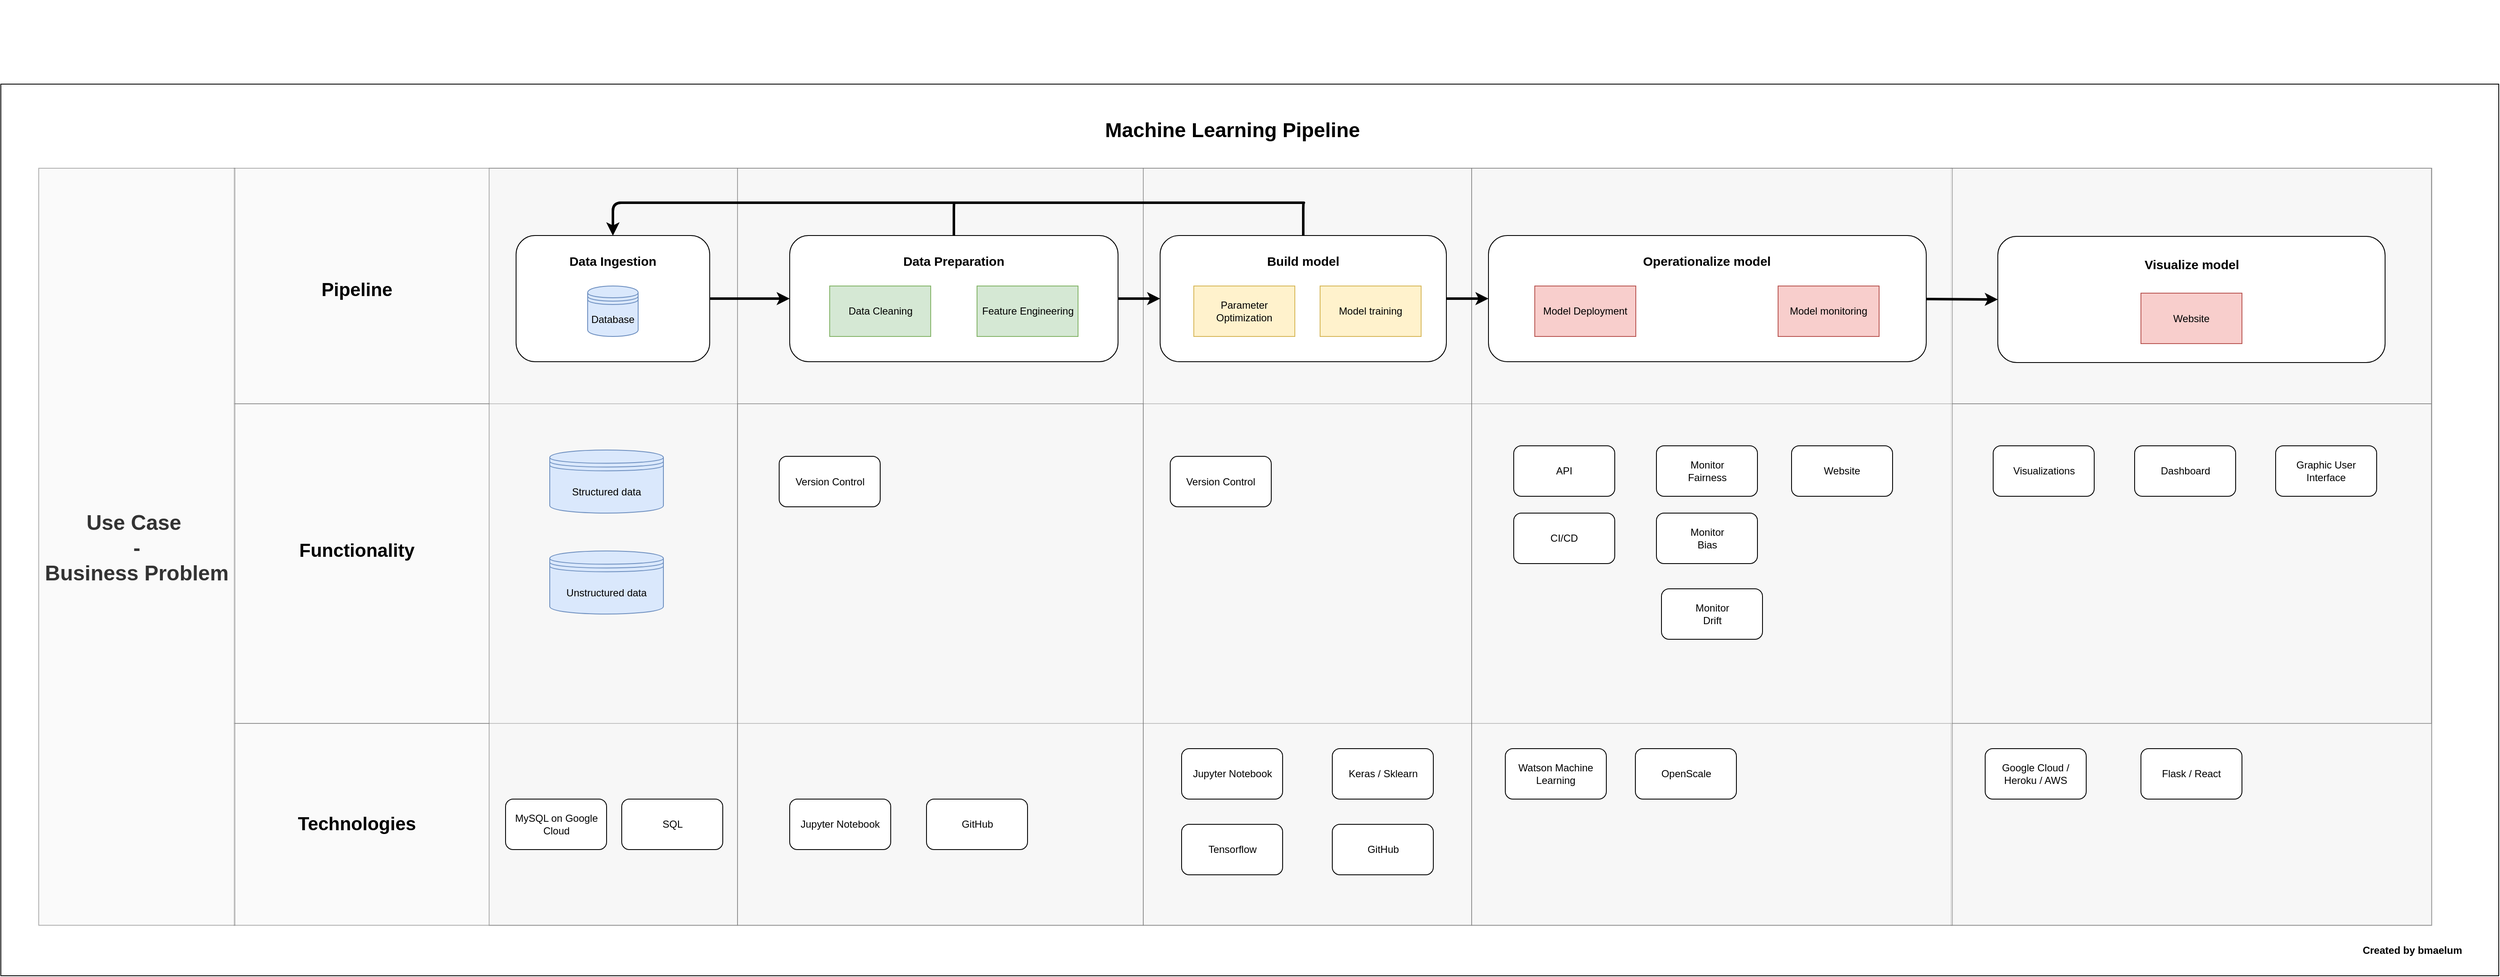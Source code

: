 <mxfile version="12.1.9" type="device" pages="1"><diagram id="UdGAdDEJSyyYJbpU4xct" name="Page-1"><mxGraphModel dx="5382" dy="4013" grid="1" gridSize="10" guides="1" tooltips="1" connect="1" arrows="1" fold="1" page="1" pageScale="1" pageWidth="827" pageHeight="1169" math="0" shadow="0"><root><mxCell id="0"/><mxCell id="1" parent="0"/><mxCell id="WjDHQx3Hi-hogk8vs6jd-1" value="" style="rounded=0;whiteSpace=wrap;html=1;" vertex="1" parent="1"><mxGeometry x="-837" y="-170" width="2967" height="1060" as="geometry"/></mxCell><mxCell id="IGVJ8Vz5LGz02qvAotLp-27" value="" style="rounded=0;whiteSpace=wrap;html=1;fillColor=#f5f5f5;strokeColor=#666666;fontColor=#333333;opacity=50;" parent="1" vertex="1"><mxGeometry x="-560" y="590" width="2610" height="240" as="geometry"/></mxCell><mxCell id="IGVJ8Vz5LGz02qvAotLp-57" value="" style="rounded=0;whiteSpace=wrap;html=1;fillColor=#f5f5f5;strokeColor=#666666;fontColor=#333333;opacity=50;" parent="1" vertex="1"><mxGeometry x="1479.5" y="-70" width="571" height="900" as="geometry"/></mxCell><mxCell id="IGVJ8Vz5LGz02qvAotLp-38" value="" style="rounded=0;whiteSpace=wrap;html=1;fillColor=#f5f5f5;strokeColor=#666666;fontColor=#333333;opacity=50;" parent="1" vertex="1"><mxGeometry x="-560" y="210" width="2610" height="380" as="geometry"/></mxCell><mxCell id="IGVJ8Vz5LGz02qvAotLp-24" value="" style="rounded=0;whiteSpace=wrap;html=1;fillColor=#f5f5f5;strokeColor=#666666;fontColor=#333333;opacity=50;" parent="1" vertex="1"><mxGeometry x="38" y="-70" width="482" height="900" as="geometry"/></mxCell><mxCell id="IGVJ8Vz5LGz02qvAotLp-39" value="" style="rounded=0;whiteSpace=wrap;html=1;fillColor=#f5f5f5;strokeColor=#666666;fontColor=#333333;opacity=50;" parent="1" vertex="1"><mxGeometry x="-560" y="-70" width="2610" height="280" as="geometry"/></mxCell><mxCell id="IGVJ8Vz5LGz02qvAotLp-23" value="" style="rounded=0;whiteSpace=wrap;html=1;fillColor=#f5f5f5;strokeColor=#666666;fontColor=#333333;opacity=50;" parent="1" vertex="1"><mxGeometry x="-257" y="-70" width="295" height="900" as="geometry"/></mxCell><mxCell id="IGVJ8Vz5LGz02qvAotLp-26" value="" style="rounded=0;whiteSpace=wrap;html=1;fillColor=#f5f5f5;strokeColor=#666666;fontColor=#333333;opacity=50;" parent="1" vertex="1"><mxGeometry x="910" y="-70" width="571" height="900" as="geometry"/></mxCell><mxCell id="IGVJ8Vz5LGz02qvAotLp-25" value="" style="rounded=0;whiteSpace=wrap;html=1;fillColor=#f5f5f5;strokeColor=#666666;fontColor=#333333;opacity=50;" parent="1" vertex="1"><mxGeometry x="520" y="-70" width="390" height="900" as="geometry"/></mxCell><mxCell id="mwmiNPUkpZYSzUFOsRAI-22" value="" style="rounded=1;whiteSpace=wrap;html=1;" parent="1" vertex="1"><mxGeometry x="930" y="10" width="520" height="150" as="geometry"/></mxCell><mxCell id="mwmiNPUkpZYSzUFOsRAI-21" style="edgeStyle=orthogonalEdgeStyle;rounded=0;orthogonalLoop=1;jettySize=auto;html=1;exitX=1;exitY=0.5;exitDx=0;exitDy=0;entryX=0;entryY=0.5;entryDx=0;entryDy=0;fontSize=15;strokeWidth=3;" parent="1" source="mwmiNPUkpZYSzUFOsRAI-18" target="mwmiNPUkpZYSzUFOsRAI-6" edge="1"><mxGeometry relative="1" as="geometry"/></mxCell><mxCell id="IGVJ8Vz5LGz02qvAotLp-55" style="edgeStyle=orthogonalEdgeStyle;orthogonalLoop=1;jettySize=auto;html=1;exitX=0.5;exitY=0;exitDx=0;exitDy=0;entryX=0.5;entryY=0;entryDx=0;entryDy=0;strokeColor=#000000;strokeWidth=3;" parent="1" source="mwmiNPUkpZYSzUFOsRAI-18" target="mwmiNPUkpZYSzUFOsRAI-13" edge="1"><mxGeometry relative="1" as="geometry"><Array as="points"><mxPoint x="296" y="-29"/><mxPoint x="-109" y="-29"/></Array></mxGeometry></mxCell><mxCell id="mwmiNPUkpZYSzUFOsRAI-18" value="" style="rounded=1;whiteSpace=wrap;html=1;" parent="1" vertex="1"><mxGeometry x="100" y="10" width="390" height="150" as="geometry"/></mxCell><mxCell id="IGVJ8Vz5LGz02qvAotLp-1" style="edgeStyle=orthogonalEdgeStyle;rounded=0;orthogonalLoop=1;jettySize=auto;html=1;exitX=1;exitY=0.5;exitDx=0;exitDy=0;entryX=0;entryY=0.5;entryDx=0;entryDy=0;strokeWidth=3;" parent="1" source="mwmiNPUkpZYSzUFOsRAI-6" target="mwmiNPUkpZYSzUFOsRAI-22" edge="1"><mxGeometry relative="1" as="geometry"/></mxCell><mxCell id="IGVJ8Vz5LGz02qvAotLp-83" style="edgeStyle=orthogonalEdgeStyle;orthogonalLoop=1;jettySize=auto;html=1;exitX=0.5;exitY=0;exitDx=0;exitDy=0;strokeColor=#000000;strokeWidth=3;" parent="1" source="mwmiNPUkpZYSzUFOsRAI-6" edge="1"><mxGeometry relative="1" as="geometry"><mxPoint x="-110.0" y="10.0" as="targetPoint"/><Array as="points"><mxPoint x="711" y="-29"/><mxPoint x="-109" y="-29"/></Array></mxGeometry></mxCell><mxCell id="mwmiNPUkpZYSzUFOsRAI-6" value="" style="rounded=1;whiteSpace=wrap;html=1;" parent="1" vertex="1"><mxGeometry x="540" y="10" width="340" height="150" as="geometry"/></mxCell><mxCell id="mwmiNPUkpZYSzUFOsRAI-1" value="Data Cleaning" style="rounded=0;whiteSpace=wrap;html=1;fillColor=#d5e8d4;strokeColor=#82b366;" parent="1" vertex="1"><mxGeometry x="147.5" y="70" width="120" height="60" as="geometry"/></mxCell><mxCell id="mwmiNPUkpZYSzUFOsRAI-2" value="Model training" style="rounded=0;whiteSpace=wrap;html=1;fillColor=#fff2cc;strokeColor=#d6b656;" parent="1" vertex="1"><mxGeometry x="730" y="70" width="120" height="60" as="geometry"/></mxCell><mxCell id="mwmiNPUkpZYSzUFOsRAI-3" value="Feature Engineering" style="rounded=0;whiteSpace=wrap;html=1;fillColor=#d5e8d4;strokeColor=#82b366;" parent="1" vertex="1"><mxGeometry x="322.5" y="70" width="120" height="60" as="geometry"/></mxCell><mxCell id="mwmiNPUkpZYSzUFOsRAI-4" value="Model Deployment" style="rounded=0;whiteSpace=wrap;html=1;fillColor=#f8cecc;strokeColor=#b85450;" parent="1" vertex="1"><mxGeometry x="985" y="70" width="120" height="60" as="geometry"/></mxCell><mxCell id="mwmiNPUkpZYSzUFOsRAI-5" value="Model monitoring" style="rounded=0;whiteSpace=wrap;html=1;fillColor=#f8cecc;strokeColor=#b85450;" parent="1" vertex="1"><mxGeometry x="1274" y="70" width="120" height="60" as="geometry"/></mxCell><mxCell id="mwmiNPUkpZYSzUFOsRAI-7" value="Build model" style="text;html=1;strokeColor=none;fillColor=none;align=center;verticalAlign=middle;whiteSpace=wrap;rounded=0;fontSize=15;fontStyle=1" parent="1" vertex="1"><mxGeometry x="646" y="30" width="128" height="20" as="geometry"/></mxCell><mxCell id="mwmiNPUkpZYSzUFOsRAI-20" style="edgeStyle=orthogonalEdgeStyle;rounded=0;orthogonalLoop=1;jettySize=auto;html=1;exitX=1;exitY=0.5;exitDx=0;exitDy=0;entryX=0;entryY=0.5;entryDx=0;entryDy=0;fontSize=15;strokeWidth=3;" parent="1" source="mwmiNPUkpZYSzUFOsRAI-13" target="mwmiNPUkpZYSzUFOsRAI-18" edge="1"><mxGeometry relative="1" as="geometry"/></mxCell><mxCell id="mwmiNPUkpZYSzUFOsRAI-13" value="" style="rounded=1;whiteSpace=wrap;html=1;" parent="1" vertex="1"><mxGeometry x="-225" y="10" width="230" height="150" as="geometry"/></mxCell><mxCell id="mwmiNPUkpZYSzUFOsRAI-15" value="Database" style="shape=datastore;whiteSpace=wrap;html=1;fillColor=#dae8fc;strokeColor=#6c8ebf;" parent="1" vertex="1"><mxGeometry x="-140" y="70" width="60" height="60" as="geometry"/></mxCell><mxCell id="mwmiNPUkpZYSzUFOsRAI-16" value="Data Ingestion" style="text;html=1;strokeColor=none;fillColor=none;align=center;verticalAlign=middle;whiteSpace=wrap;rounded=0;fontSize=15;fontStyle=1" parent="1" vertex="1"><mxGeometry x="-175" y="30" width="130" height="20" as="geometry"/></mxCell><mxCell id="mwmiNPUkpZYSzUFOsRAI-19" value="Data Preparation" style="text;html=1;strokeColor=none;fillColor=none;align=center;verticalAlign=middle;whiteSpace=wrap;rounded=0;fontSize=15;fontStyle=1" parent="1" vertex="1"><mxGeometry x="205" y="30" width="180" height="20" as="geometry"/></mxCell><mxCell id="mwmiNPUkpZYSzUFOsRAI-23" value="Operationalize model" style="text;html=1;strokeColor=none;fillColor=none;align=center;verticalAlign=middle;whiteSpace=wrap;rounded=0;fontSize=15;fontStyle=1" parent="1" vertex="1"><mxGeometry x="1105" y="30" width="169" height="20" as="geometry"/></mxCell><mxCell id="IGVJ8Vz5LGz02qvAotLp-2" value="Parameter Optimization" style="rounded=0;whiteSpace=wrap;html=1;fillColor=#fff2cc;strokeColor=#d6b656;" parent="1" vertex="1"><mxGeometry x="580" y="70" width="120" height="60" as="geometry"/></mxCell><mxCell id="IGVJ8Vz5LGz02qvAotLp-3" value="CI/CD" style="rounded=1;whiteSpace=wrap;html=1;" parent="1" vertex="1"><mxGeometry x="960" y="340" width="120" height="60" as="geometry"/></mxCell><mxCell id="IGVJ8Vz5LGz02qvAotLp-5" value="Monitor &lt;br&gt;Fairness" style="rounded=1;whiteSpace=wrap;html=1;" parent="1" vertex="1"><mxGeometry x="1129.5" y="260" width="120" height="60" as="geometry"/></mxCell><mxCell id="IGVJ8Vz5LGz02qvAotLp-6" value="Monitor &lt;br&gt;Bias" style="rounded=1;whiteSpace=wrap;html=1;" parent="1" vertex="1"><mxGeometry x="1129.5" y="340" width="120" height="60" as="geometry"/></mxCell><mxCell id="IGVJ8Vz5LGz02qvAotLp-7" value="Monitor &lt;br&gt;Drift" style="rounded=1;whiteSpace=wrap;html=1;" parent="1" vertex="1"><mxGeometry x="1135.5" y="430" width="120" height="60" as="geometry"/></mxCell><mxCell id="IGVJ8Vz5LGz02qvAotLp-8" value="Jupyter Notebook" style="rounded=1;whiteSpace=wrap;html=1;" parent="1" vertex="1"><mxGeometry x="100" y="680" width="120" height="60" as="geometry"/></mxCell><mxCell id="IGVJ8Vz5LGz02qvAotLp-11" value="Website" style="rounded=1;whiteSpace=wrap;html=1;" parent="1" vertex="1"><mxGeometry x="1290" y="260" width="120" height="60" as="geometry"/></mxCell><mxCell id="IGVJ8Vz5LGz02qvAotLp-13" value="API" style="rounded=1;whiteSpace=wrap;html=1;" parent="1" vertex="1"><mxGeometry x="960" y="260" width="120" height="60" as="geometry"/></mxCell><mxCell id="IGVJ8Vz5LGz02qvAotLp-16" value="Unstructured data" style="shape=datastore;whiteSpace=wrap;html=1;fillColor=#dae8fc;strokeColor=#6c8ebf;" parent="1" vertex="1"><mxGeometry x="-185" y="385" width="135" height="75" as="geometry"/></mxCell><mxCell id="IGVJ8Vz5LGz02qvAotLp-28" value="MySQL on Google Cloud" style="rounded=1;whiteSpace=wrap;html=1;" parent="1" vertex="1"><mxGeometry x="-237.5" y="680" width="120" height="60" as="geometry"/></mxCell><mxCell id="IGVJ8Vz5LGz02qvAotLp-30" value="Jupyter Notebook" style="rounded=1;whiteSpace=wrap;html=1;" parent="1" vertex="1"><mxGeometry x="565.5" y="620" width="120" height="60" as="geometry"/></mxCell><mxCell id="IGVJ8Vz5LGz02qvAotLp-31" value="Keras / Sklearn" style="rounded=1;whiteSpace=wrap;html=1;" parent="1" vertex="1"><mxGeometry x="744.5" y="620" width="120" height="60" as="geometry"/></mxCell><mxCell id="IGVJ8Vz5LGz02qvAotLp-32" value="Tensorflow" style="rounded=1;whiteSpace=wrap;html=1;" parent="1" vertex="1"><mxGeometry x="565.5" y="710" width="120" height="60" as="geometry"/></mxCell><mxCell id="IGVJ8Vz5LGz02qvAotLp-33" value="Watson Machine Learning" style="rounded=1;whiteSpace=wrap;html=1;" parent="1" vertex="1"><mxGeometry x="950" y="620" width="120" height="60" as="geometry"/></mxCell><mxCell id="IGVJ8Vz5LGz02qvAotLp-34" value="OpenScale" style="rounded=1;whiteSpace=wrap;html=1;" parent="1" vertex="1"><mxGeometry x="1104.5" y="620" width="120" height="60" as="geometry"/></mxCell><mxCell id="IGVJ8Vz5LGz02qvAotLp-35" value="&lt;font style=&quot;font-size: 22px&quot;&gt;&lt;b&gt;Technologies&lt;/b&gt;&lt;/font&gt;" style="text;html=1;strokeColor=none;fillColor=none;align=center;verticalAlign=middle;whiteSpace=wrap;rounded=0;opacity=50;" parent="1" vertex="1"><mxGeometry x="-519.5" y="700" width="210" height="20" as="geometry"/></mxCell><mxCell id="IGVJ8Vz5LGz02qvAotLp-37" value="Structured data" style="shape=datastore;whiteSpace=wrap;html=1;fillColor=#dae8fc;strokeColor=#6c8ebf;" parent="1" vertex="1"><mxGeometry x="-185" y="265" width="135" height="75" as="geometry"/></mxCell><mxCell id="IGVJ8Vz5LGz02qvAotLp-40" value="&lt;font style=&quot;font-size: 22px&quot;&gt;&lt;b&gt;Functionality&lt;/b&gt;&lt;/font&gt;" style="text;html=1;strokeColor=none;fillColor=none;align=center;verticalAlign=middle;whiteSpace=wrap;rounded=0;opacity=50;" parent="1" vertex="1"><mxGeometry x="-519.5" y="375" width="210" height="20" as="geometry"/></mxCell><mxCell id="IGVJ8Vz5LGz02qvAotLp-41" value="&lt;font style=&quot;font-size: 22px&quot;&gt;&lt;b&gt;Pipeline &lt;br&gt;&lt;/b&gt;&lt;/font&gt;" style="text;html=1;strokeColor=none;fillColor=none;align=center;verticalAlign=middle;whiteSpace=wrap;rounded=0;opacity=50;" parent="1" vertex="1"><mxGeometry x="-519.5" y="65" width="210" height="20" as="geometry"/></mxCell><mxCell id="IGVJ8Vz5LGz02qvAotLp-43" value="Flask / React" style="rounded=1;whiteSpace=wrap;html=1;" parent="1" vertex="1"><mxGeometry x="1705" y="620" width="120" height="60" as="geometry"/></mxCell><mxCell id="IGVJ8Vz5LGz02qvAotLp-46" value="SQL" style="rounded=1;whiteSpace=wrap;html=1;" parent="1" vertex="1"><mxGeometry x="-99.5" y="680" width="120" height="60" as="geometry"/></mxCell><mxCell id="IGVJ8Vz5LGz02qvAotLp-51" value="Version Control" style="rounded=1;whiteSpace=wrap;html=1;" parent="1" vertex="1"><mxGeometry x="87.5" y="272.5" width="120" height="60" as="geometry"/></mxCell><mxCell id="IGVJ8Vz5LGz02qvAotLp-52" value="GitHub" style="rounded=1;whiteSpace=wrap;html=1;" parent="1" vertex="1"><mxGeometry x="262.5" y="680" width="120" height="60" as="geometry"/></mxCell><mxCell id="IGVJ8Vz5LGz02qvAotLp-53" value="GitHub" style="rounded=1;whiteSpace=wrap;html=1;" parent="1" vertex="1"><mxGeometry x="744.5" y="710" width="120" height="60" as="geometry"/></mxCell><mxCell id="IGVJ8Vz5LGz02qvAotLp-54" value="Version Control" style="rounded=1;whiteSpace=wrap;html=1;" parent="1" vertex="1"><mxGeometry x="552" y="272.5" width="120" height="60" as="geometry"/></mxCell><mxCell id="IGVJ8Vz5LGz02qvAotLp-58" value="" style="rounded=1;whiteSpace=wrap;html=1;" parent="1" vertex="1"><mxGeometry x="1535" y="11" width="460" height="150" as="geometry"/></mxCell><mxCell id="IGVJ8Vz5LGz02qvAotLp-59" style="edgeStyle=orthogonalEdgeStyle;rounded=0;orthogonalLoop=1;jettySize=auto;html=1;exitX=1;exitY=0.5;exitDx=0;exitDy=0;entryX=0;entryY=0.5;entryDx=0;entryDy=0;strokeWidth=3;" parent="1" target="IGVJ8Vz5LGz02qvAotLp-58" edge="1"><mxGeometry relative="1" as="geometry"><mxPoint x="1450" y="85.5" as="sourcePoint"/></mxGeometry></mxCell><mxCell id="IGVJ8Vz5LGz02qvAotLp-62" value="Visualize model" style="text;html=1;strokeColor=none;fillColor=none;align=center;verticalAlign=middle;whiteSpace=wrap;rounded=0;fontSize=15;fontStyle=1" parent="1" vertex="1"><mxGeometry x="1680.5" y="33.5" width="169" height="20" as="geometry"/></mxCell><mxCell id="IGVJ8Vz5LGz02qvAotLp-69" value="Visualizations" style="rounded=1;whiteSpace=wrap;html=1;" parent="1" vertex="1"><mxGeometry x="1529.5" y="260" width="120" height="60" as="geometry"/></mxCell><mxCell id="IGVJ8Vz5LGz02qvAotLp-74" value="Website" style="rounded=0;whiteSpace=wrap;html=1;fillColor=#f8cecc;strokeColor=#b85450;" parent="1" vertex="1"><mxGeometry x="1705" y="78.5" width="120" height="60" as="geometry"/></mxCell><mxCell id="IGVJ8Vz5LGz02qvAotLp-78" value="Google Cloud / Heroku / AWS" style="rounded=1;whiteSpace=wrap;html=1;" parent="1" vertex="1"><mxGeometry x="1520" y="620" width="120" height="60" as="geometry"/></mxCell><mxCell id="IGVJ8Vz5LGz02qvAotLp-81" value="Graphic User Interface" style="rounded=1;whiteSpace=wrap;html=1;" parent="1" vertex="1"><mxGeometry x="1865" y="260" width="120" height="60" as="geometry"/></mxCell><mxCell id="IGVJ8Vz5LGz02qvAotLp-82" value="Dashboard" style="rounded=1;whiteSpace=wrap;html=1;" parent="1" vertex="1"><mxGeometry x="1697.5" y="260" width="120" height="60" as="geometry"/></mxCell><mxCell id="IGVJ8Vz5LGz02qvAotLp-87" value="&lt;font size=&quot;1&quot;&gt;&lt;b style=&quot;font-size: 25px&quot;&gt;Use Case&amp;nbsp;&lt;br&gt;-&lt;br&gt;Business Problem&lt;br&gt;&lt;/b&gt;&lt;/font&gt;" style="rounded=0;whiteSpace=wrap;html=1;fillColor=#f5f5f5;strokeColor=#666666;fontColor=#333333;opacity=50;" parent="1" vertex="1"><mxGeometry x="-792" y="-70" width="233" height="900" as="geometry"/></mxCell><mxCell id="WjDHQx3Hi-hogk8vs6jd-2" value="Created by bmaelum" style="text;html=1;strokeColor=none;fillColor=none;align=center;verticalAlign=middle;whiteSpace=wrap;rounded=0;fontStyle=1" vertex="1" parent="1"><mxGeometry x="1950" y="850" width="155" height="20" as="geometry"/></mxCell><mxCell id="WjDHQx3Hi-hogk8vs6jd-3" value="&lt;font style=&quot;font-size: 24px&quot;&gt;Machine Learning Pipeline&lt;/font&gt;" style="text;html=1;strokeColor=none;fillColor=none;align=center;verticalAlign=middle;whiteSpace=wrap;rounded=0;fontStyle=1" vertex="1" parent="1"><mxGeometry x="433.5" y="-270" width="384" height="310" as="geometry"/></mxCell></root></mxGraphModel></diagram></mxfile>